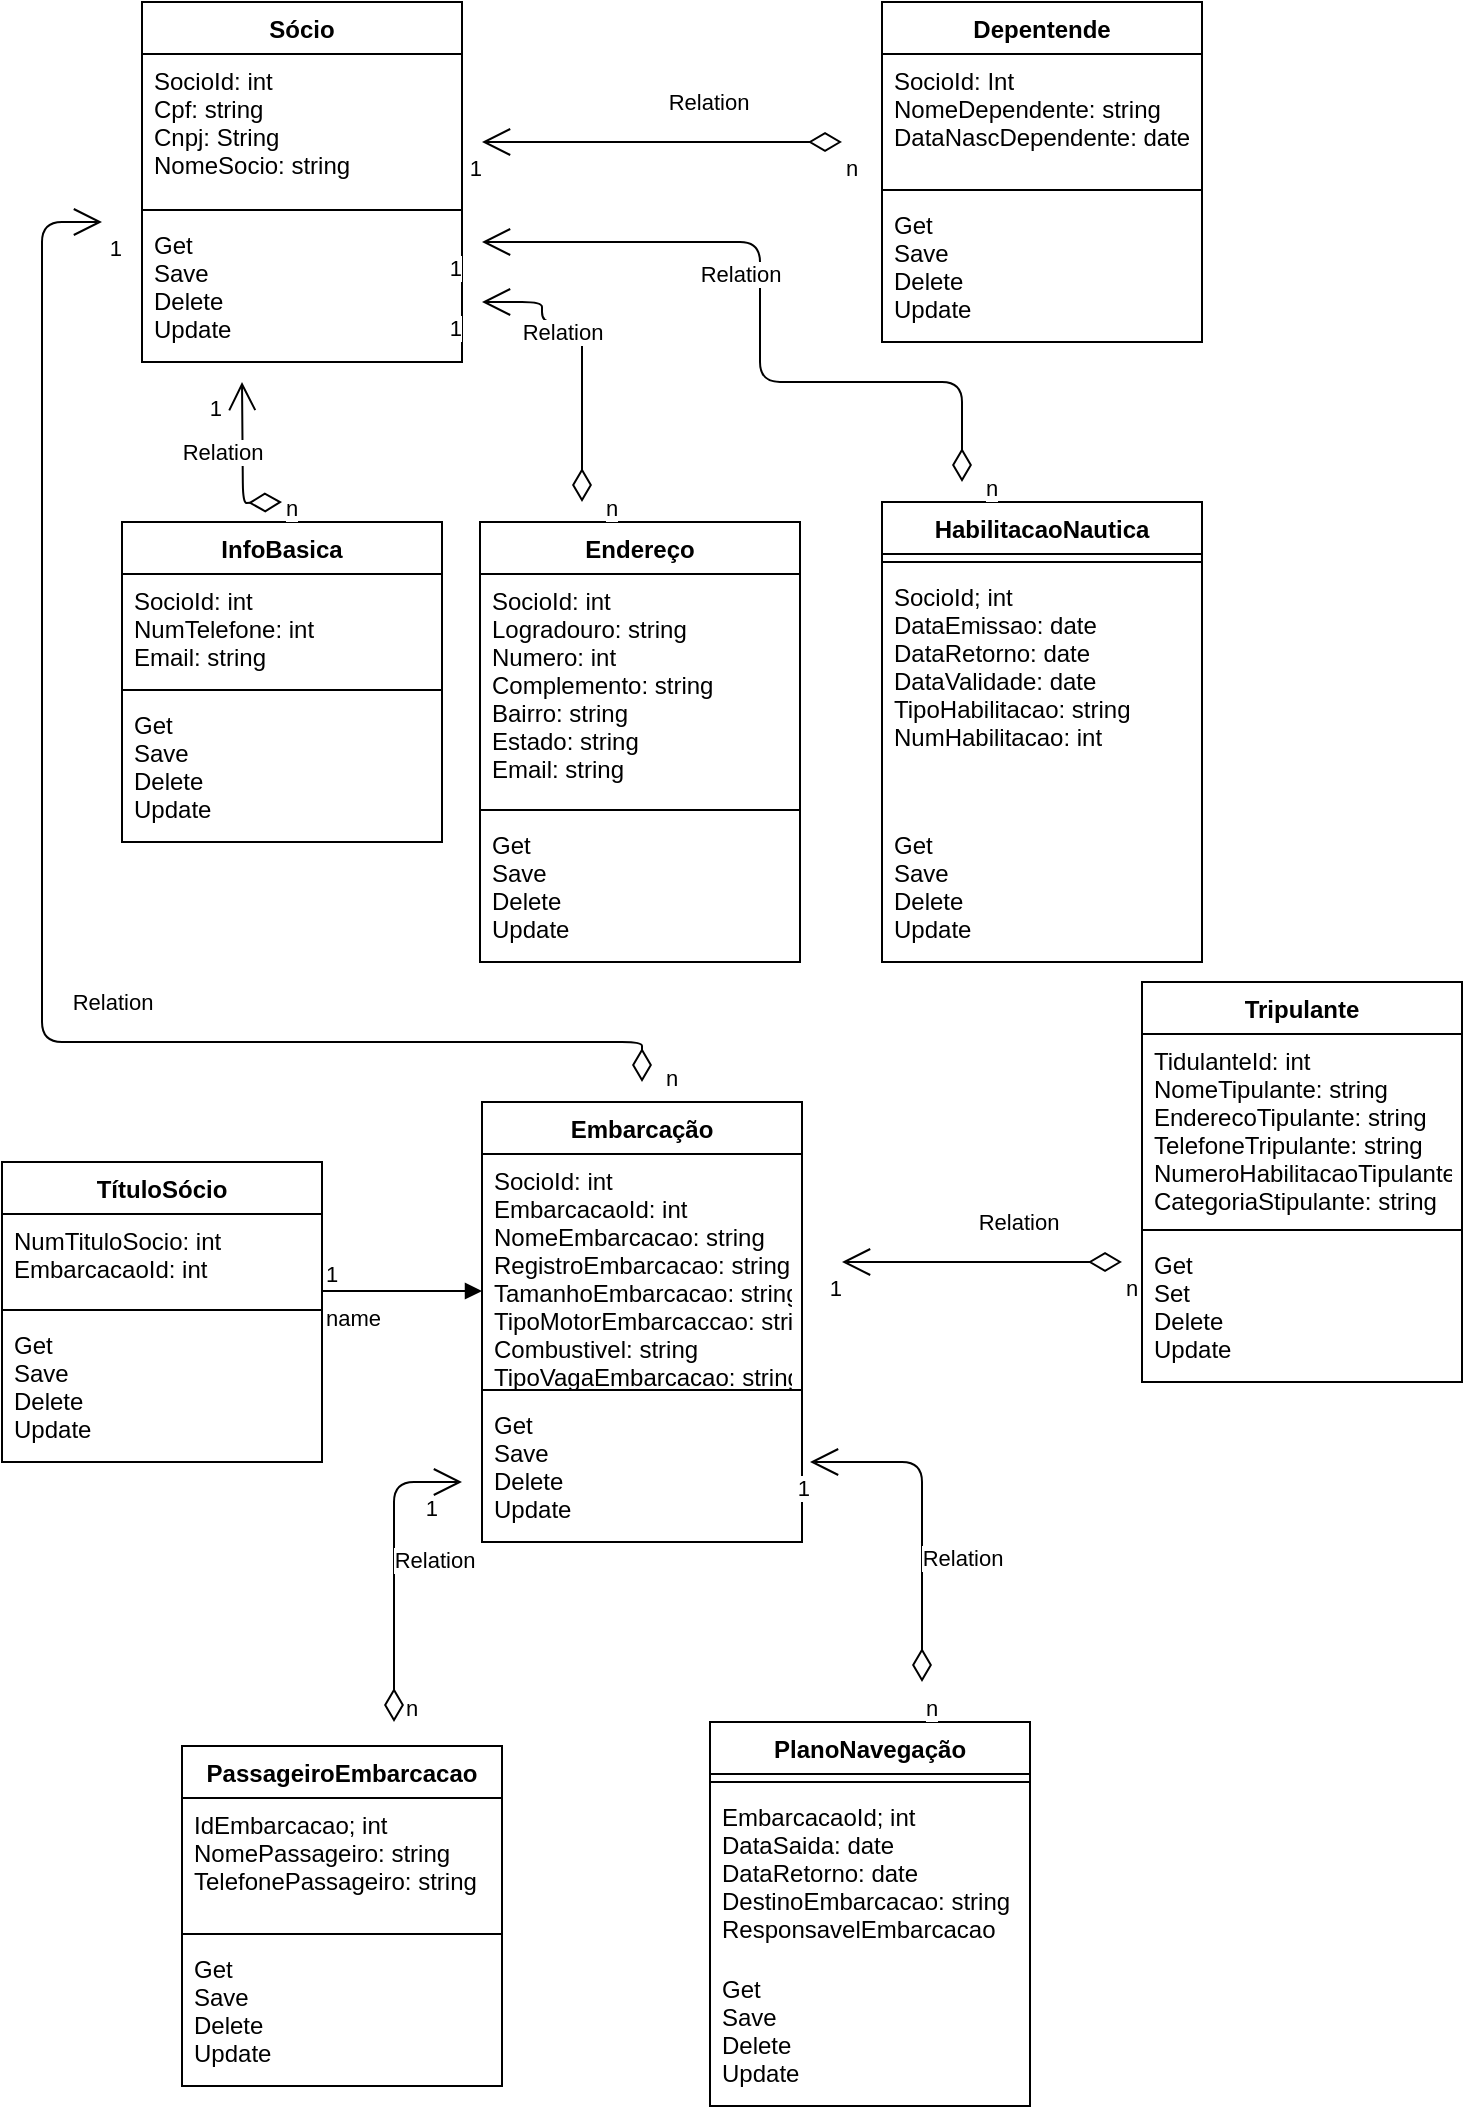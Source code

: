 <mxfile version="16.5.2" type="device"><diagram id="N-zDI2h08o9WMPXr2LXp" name="Page-1"><mxGraphModel dx="1182" dy="732" grid="1" gridSize="10" guides="1" tooltips="1" connect="1" arrows="1" fold="1" page="1" pageScale="1" pageWidth="827" pageHeight="1169" math="0" shadow="0"><root><mxCell id="0"/><mxCell id="1" parent="0"/><mxCell id="GSrarFKvxqZfaeV13eUj-8" value="Sócio" style="swimlane;fontStyle=1;align=center;verticalAlign=top;childLayout=stackLayout;horizontal=1;startSize=26;horizontalStack=0;resizeParent=1;resizeParentMax=0;resizeLast=0;collapsible=1;marginBottom=0;" parent="1" vertex="1"><mxGeometry x="130" y="60" width="160" height="180" as="geometry"/></mxCell><mxCell id="GSrarFKvxqZfaeV13eUj-9" value="SocioId: int&#10;Cpf: string&#10;Cnpj: String&#10;NomeSocio: string&#10;" style="text;strokeColor=none;fillColor=none;align=left;verticalAlign=top;spacingLeft=4;spacingRight=4;overflow=hidden;rotatable=0;points=[[0,0.5],[1,0.5]];portConstraint=eastwest;" parent="GSrarFKvxqZfaeV13eUj-8" vertex="1"><mxGeometry y="26" width="160" height="74" as="geometry"/></mxCell><mxCell id="GSrarFKvxqZfaeV13eUj-10" value="" style="line;strokeWidth=1;fillColor=none;align=left;verticalAlign=middle;spacingTop=-1;spacingLeft=3;spacingRight=3;rotatable=0;labelPosition=right;points=[];portConstraint=eastwest;" parent="GSrarFKvxqZfaeV13eUj-8" vertex="1"><mxGeometry y="100" width="160" height="8" as="geometry"/></mxCell><mxCell id="GSrarFKvxqZfaeV13eUj-11" value="Get&#10;Save&#10;Delete&#10;Update" style="text;strokeColor=none;fillColor=none;align=left;verticalAlign=top;spacingLeft=4;spacingRight=4;overflow=hidden;rotatable=0;points=[[0,0.5],[1,0.5]];portConstraint=eastwest;" parent="GSrarFKvxqZfaeV13eUj-8" vertex="1"><mxGeometry y="108" width="160" height="72" as="geometry"/></mxCell><mxCell id="GSrarFKvxqZfaeV13eUj-13" value="Tripulante" style="swimlane;fontStyle=1;align=center;verticalAlign=top;childLayout=stackLayout;horizontal=1;startSize=26;horizontalStack=0;resizeParent=1;resizeParentMax=0;resizeLast=0;collapsible=1;marginBottom=0;" parent="1" vertex="1"><mxGeometry x="630" y="550" width="160" height="200" as="geometry"/></mxCell><mxCell id="GSrarFKvxqZfaeV13eUj-14" value="TidulanteId: int&#10;NomeTipulante: string&#10;EnderecoTipulante: string&#10;TelefoneTripulante: string&#10;NumeroHabilitacaoTipulante: string&#10;CategoriaStipulante: string" style="text;strokeColor=none;fillColor=none;align=left;verticalAlign=top;spacingLeft=4;spacingRight=4;overflow=hidden;rotatable=0;points=[[0,0.5],[1,0.5]];portConstraint=eastwest;" parent="GSrarFKvxqZfaeV13eUj-13" vertex="1"><mxGeometry y="26" width="160" height="94" as="geometry"/></mxCell><mxCell id="GSrarFKvxqZfaeV13eUj-15" value="" style="line;strokeWidth=1;fillColor=none;align=left;verticalAlign=middle;spacingTop=-1;spacingLeft=3;spacingRight=3;rotatable=0;labelPosition=right;points=[];portConstraint=eastwest;" parent="GSrarFKvxqZfaeV13eUj-13" vertex="1"><mxGeometry y="120" width="160" height="8" as="geometry"/></mxCell><mxCell id="GSrarFKvxqZfaeV13eUj-16" value="Get&#10;Set&#10;Delete&#10;Update&#10;" style="text;strokeColor=none;fillColor=none;align=left;verticalAlign=top;spacingLeft=4;spacingRight=4;overflow=hidden;rotatable=0;points=[[0,0.5],[1,0.5]];portConstraint=eastwest;" parent="GSrarFKvxqZfaeV13eUj-13" vertex="1"><mxGeometry y="128" width="160" height="72" as="geometry"/></mxCell><mxCell id="GSrarFKvxqZfaeV13eUj-17" value="Depentende" style="swimlane;fontStyle=1;align=center;verticalAlign=top;childLayout=stackLayout;horizontal=1;startSize=26;horizontalStack=0;resizeParent=1;resizeParentMax=0;resizeLast=0;collapsible=1;marginBottom=0;" parent="1" vertex="1"><mxGeometry x="500" y="60" width="160" height="170" as="geometry"/></mxCell><mxCell id="GSrarFKvxqZfaeV13eUj-18" value="SocioId: Int&#10;NomeDependente: string&#10;DataNascDependente: date" style="text;strokeColor=none;fillColor=none;align=left;verticalAlign=top;spacingLeft=4;spacingRight=4;overflow=hidden;rotatable=0;points=[[0,0.5],[1,0.5]];portConstraint=eastwest;" parent="GSrarFKvxqZfaeV13eUj-17" vertex="1"><mxGeometry y="26" width="160" height="64" as="geometry"/></mxCell><mxCell id="GSrarFKvxqZfaeV13eUj-19" value="" style="line;strokeWidth=1;fillColor=none;align=left;verticalAlign=middle;spacingTop=-1;spacingLeft=3;spacingRight=3;rotatable=0;labelPosition=right;points=[];portConstraint=eastwest;" parent="GSrarFKvxqZfaeV13eUj-17" vertex="1"><mxGeometry y="90" width="160" height="8" as="geometry"/></mxCell><mxCell id="GSrarFKvxqZfaeV13eUj-20" value="Get&#10;Save&#10;Delete&#10;Update" style="text;strokeColor=none;fillColor=none;align=left;verticalAlign=top;spacingLeft=4;spacingRight=4;overflow=hidden;rotatable=0;points=[[0,0.5],[1,0.5]];portConstraint=eastwest;" parent="GSrarFKvxqZfaeV13eUj-17" vertex="1"><mxGeometry y="98" width="160" height="72" as="geometry"/></mxCell><mxCell id="GSrarFKvxqZfaeV13eUj-21" value="Embarcação" style="swimlane;fontStyle=1;align=center;verticalAlign=top;childLayout=stackLayout;horizontal=1;startSize=26;horizontalStack=0;resizeParent=1;resizeParentMax=0;resizeLast=0;collapsible=1;marginBottom=0;" parent="1" vertex="1"><mxGeometry x="300" y="610" width="160" height="220" as="geometry"/></mxCell><mxCell id="GSrarFKvxqZfaeV13eUj-22" value="SocioId: int&#10;EmbarcacaoId: int&#10;NomeEmbarcacao: string&#10;RegistroEmbarcacao: string&#10;TamanhoEmbarcacao: string&#10;TipoMotorEmbarcaccao: string&#10;Combustivel: string&#10;TipoVagaEmbarcacao: string&#10;" style="text;strokeColor=none;fillColor=none;align=left;verticalAlign=top;spacingLeft=4;spacingRight=4;overflow=hidden;rotatable=0;points=[[0,0.5],[1,0.5]];portConstraint=eastwest;" parent="GSrarFKvxqZfaeV13eUj-21" vertex="1"><mxGeometry y="26" width="160" height="114" as="geometry"/></mxCell><mxCell id="GSrarFKvxqZfaeV13eUj-23" value="" style="line;strokeWidth=1;fillColor=none;align=left;verticalAlign=middle;spacingTop=-1;spacingLeft=3;spacingRight=3;rotatable=0;labelPosition=right;points=[];portConstraint=eastwest;" parent="GSrarFKvxqZfaeV13eUj-21" vertex="1"><mxGeometry y="140" width="160" height="8" as="geometry"/></mxCell><mxCell id="GSrarFKvxqZfaeV13eUj-24" value="Get&#10;Save&#10;Delete&#10;Update" style="text;strokeColor=none;fillColor=none;align=left;verticalAlign=top;spacingLeft=4;spacingRight=4;overflow=hidden;rotatable=0;points=[[0,0.5],[1,0.5]];portConstraint=eastwest;" parent="GSrarFKvxqZfaeV13eUj-21" vertex="1"><mxGeometry y="148" width="160" height="72" as="geometry"/></mxCell><mxCell id="GSrarFKvxqZfaeV13eUj-29" value="TítuloSócio" style="swimlane;fontStyle=1;align=center;verticalAlign=top;childLayout=stackLayout;horizontal=1;startSize=26;horizontalStack=0;resizeParent=1;resizeParentMax=0;resizeLast=0;collapsible=1;marginBottom=0;" parent="1" vertex="1"><mxGeometry x="60" y="640" width="160" height="150" as="geometry"/></mxCell><mxCell id="GSrarFKvxqZfaeV13eUj-30" value="NumTituloSocio: int&#10;EmbarcacaoId: int" style="text;strokeColor=none;fillColor=none;align=left;verticalAlign=top;spacingLeft=4;spacingRight=4;overflow=hidden;rotatable=0;points=[[0,0.5],[1,0.5]];portConstraint=eastwest;" parent="GSrarFKvxqZfaeV13eUj-29" vertex="1"><mxGeometry y="26" width="160" height="44" as="geometry"/></mxCell><mxCell id="GSrarFKvxqZfaeV13eUj-31" value="" style="line;strokeWidth=1;fillColor=none;align=left;verticalAlign=middle;spacingTop=-1;spacingLeft=3;spacingRight=3;rotatable=0;labelPosition=right;points=[];portConstraint=eastwest;" parent="GSrarFKvxqZfaeV13eUj-29" vertex="1"><mxGeometry y="70" width="160" height="8" as="geometry"/></mxCell><mxCell id="GSrarFKvxqZfaeV13eUj-32" value="Get&#10;Save&#10;Delete&#10;Update" style="text;strokeColor=none;fillColor=none;align=left;verticalAlign=top;spacingLeft=4;spacingRight=4;overflow=hidden;rotatable=0;points=[[0,0.5],[1,0.5]];portConstraint=eastwest;" parent="GSrarFKvxqZfaeV13eUj-29" vertex="1"><mxGeometry y="78" width="160" height="72" as="geometry"/></mxCell><mxCell id="GSrarFKvxqZfaeV13eUj-33" value="PlanoNavegação" style="swimlane;fontStyle=1;align=center;verticalAlign=top;childLayout=stackLayout;horizontal=1;startSize=26;horizontalStack=0;resizeParent=1;resizeParentMax=0;resizeLast=0;collapsible=1;marginBottom=0;" parent="1" vertex="1"><mxGeometry x="414" y="920" width="160" height="192" as="geometry"/></mxCell><mxCell id="GSrarFKvxqZfaeV13eUj-35" value="" style="line;strokeWidth=1;fillColor=none;align=left;verticalAlign=middle;spacingTop=-1;spacingLeft=3;spacingRight=3;rotatable=0;labelPosition=right;points=[];portConstraint=eastwest;" parent="GSrarFKvxqZfaeV13eUj-33" vertex="1"><mxGeometry y="26" width="160" height="8" as="geometry"/></mxCell><mxCell id="GSrarFKvxqZfaeV13eUj-34" value="EmbarcacaoId; int&#10;DataSaida: date&#10;DataRetorno: date&#10;DestinoEmbarcacao: string&#10;ResponsavelEmbarcacao" style="text;strokeColor=none;fillColor=none;align=left;verticalAlign=top;spacingLeft=4;spacingRight=4;overflow=hidden;rotatable=0;points=[[0,0.5],[1,0.5]];portConstraint=eastwest;" parent="GSrarFKvxqZfaeV13eUj-33" vertex="1"><mxGeometry y="34" width="160" height="86" as="geometry"/></mxCell><mxCell id="GSrarFKvxqZfaeV13eUj-36" value="Get&#10;Save&#10;Delete&#10;Update&#10;" style="text;strokeColor=none;fillColor=none;align=left;verticalAlign=top;spacingLeft=4;spacingRight=4;overflow=hidden;rotatable=0;points=[[0,0.5],[1,0.5]];portConstraint=eastwest;" parent="GSrarFKvxqZfaeV13eUj-33" vertex="1"><mxGeometry y="120" width="160" height="72" as="geometry"/></mxCell><mxCell id="GSrarFKvxqZfaeV13eUj-37" value="PassageiroEmbarcacao" style="swimlane;fontStyle=1;align=center;verticalAlign=top;childLayout=stackLayout;horizontal=1;startSize=26;horizontalStack=0;resizeParent=1;resizeParentMax=0;resizeLast=0;collapsible=1;marginBottom=0;" parent="1" vertex="1"><mxGeometry x="150" y="932" width="160" height="170" as="geometry"/></mxCell><mxCell id="GSrarFKvxqZfaeV13eUj-38" value="IdEmbarcacao; int&#10;NomePassageiro: string&#10;TelefonePassageiro: string&#10;" style="text;strokeColor=none;fillColor=none;align=left;verticalAlign=top;spacingLeft=4;spacingRight=4;overflow=hidden;rotatable=0;points=[[0,0.5],[1,0.5]];portConstraint=eastwest;" parent="GSrarFKvxqZfaeV13eUj-37" vertex="1"><mxGeometry y="26" width="160" height="64" as="geometry"/></mxCell><mxCell id="GSrarFKvxqZfaeV13eUj-39" value="" style="line;strokeWidth=1;fillColor=none;align=left;verticalAlign=middle;spacingTop=-1;spacingLeft=3;spacingRight=3;rotatable=0;labelPosition=right;points=[];portConstraint=eastwest;" parent="GSrarFKvxqZfaeV13eUj-37" vertex="1"><mxGeometry y="90" width="160" height="8" as="geometry"/></mxCell><mxCell id="GSrarFKvxqZfaeV13eUj-40" value="Get&#10;Save&#10;Delete&#10;Update&#10;" style="text;strokeColor=none;fillColor=none;align=left;verticalAlign=top;spacingLeft=4;spacingRight=4;overflow=hidden;rotatable=0;points=[[0,0.5],[1,0.5]];portConstraint=eastwest;" parent="GSrarFKvxqZfaeV13eUj-37" vertex="1"><mxGeometry y="98" width="160" height="72" as="geometry"/></mxCell><mxCell id="GSrarFKvxqZfaeV13eUj-41" value="Relation" style="endArrow=open;html=1;endSize=12;startArrow=diamondThin;startSize=14;startFill=0;edgeStyle=orthogonalEdgeStyle;" parent="1" edge="1"><mxGeometry x="-0.25" y="-20" relative="1" as="geometry"><mxPoint x="620" y="690" as="sourcePoint"/><mxPoint x="480" y="690" as="targetPoint"/><mxPoint as="offset"/></mxGeometry></mxCell><mxCell id="GSrarFKvxqZfaeV13eUj-42" value="n" style="edgeLabel;resizable=0;html=1;align=left;verticalAlign=top;" parent="GSrarFKvxqZfaeV13eUj-41" connectable="0" vertex="1"><mxGeometry x="-1" relative="1" as="geometry"/></mxCell><mxCell id="GSrarFKvxqZfaeV13eUj-43" value="1" style="edgeLabel;resizable=0;html=1;align=right;verticalAlign=top;" parent="GSrarFKvxqZfaeV13eUj-41" connectable="0" vertex="1"><mxGeometry x="1" relative="1" as="geometry"/></mxCell><mxCell id="GSrarFKvxqZfaeV13eUj-44" value="Relation" style="endArrow=open;html=1;endSize=12;startArrow=diamondThin;startSize=14;startFill=0;edgeStyle=orthogonalEdgeStyle;" parent="1" edge="1"><mxGeometry x="-0.25" y="-20" relative="1" as="geometry"><mxPoint x="480" y="130" as="sourcePoint"/><mxPoint x="300" y="130" as="targetPoint"/><mxPoint as="offset"/></mxGeometry></mxCell><mxCell id="GSrarFKvxqZfaeV13eUj-45" value="n" style="edgeLabel;resizable=0;html=1;align=left;verticalAlign=top;" parent="GSrarFKvxqZfaeV13eUj-44" connectable="0" vertex="1"><mxGeometry x="-1" relative="1" as="geometry"/></mxCell><mxCell id="GSrarFKvxqZfaeV13eUj-46" value="1" style="edgeLabel;resizable=0;html=1;align=right;verticalAlign=top;" parent="GSrarFKvxqZfaeV13eUj-44" connectable="0" vertex="1"><mxGeometry x="1" relative="1" as="geometry"/></mxCell><mxCell id="GSrarFKvxqZfaeV13eUj-47" value="Relation" style="endArrow=open;html=1;endSize=12;startArrow=diamondThin;startSize=14;startFill=0;edgeStyle=orthogonalEdgeStyle;" parent="1" edge="1"><mxGeometry x="0.059" y="-20" relative="1" as="geometry"><mxPoint x="256" y="920" as="sourcePoint"/><mxPoint x="290" y="800" as="targetPoint"/><mxPoint as="offset"/><Array as="points"><mxPoint x="256" y="870"/><mxPoint x="256" y="870"/></Array></mxGeometry></mxCell><mxCell id="GSrarFKvxqZfaeV13eUj-48" value="n" style="edgeLabel;resizable=0;html=1;align=left;verticalAlign=top;" parent="GSrarFKvxqZfaeV13eUj-47" connectable="0" vertex="1"><mxGeometry x="-1" relative="1" as="geometry"><mxPoint x="4" y="-20" as="offset"/></mxGeometry></mxCell><mxCell id="GSrarFKvxqZfaeV13eUj-49" value="1" style="edgeLabel;resizable=0;html=1;align=right;verticalAlign=top;" parent="GSrarFKvxqZfaeV13eUj-47" connectable="0" vertex="1"><mxGeometry x="1" relative="1" as="geometry"><mxPoint x="-12" as="offset"/></mxGeometry></mxCell><mxCell id="yonW7QbdId_mwrLJXAEU-1" value="InfoBasica" style="swimlane;fontStyle=1;align=center;verticalAlign=top;childLayout=stackLayout;horizontal=1;startSize=26;horizontalStack=0;resizeParent=1;resizeParentMax=0;resizeLast=0;collapsible=1;marginBottom=0;" parent="1" vertex="1"><mxGeometry x="120" y="320" width="160" height="160" as="geometry"/></mxCell><mxCell id="yonW7QbdId_mwrLJXAEU-2" value="SocioId: int&#10;NumTelefone: int&#10;Email: string" style="text;strokeColor=none;fillColor=none;align=left;verticalAlign=top;spacingLeft=4;spacingRight=4;overflow=hidden;rotatable=0;points=[[0,0.5],[1,0.5]];portConstraint=eastwest;" parent="yonW7QbdId_mwrLJXAEU-1" vertex="1"><mxGeometry y="26" width="160" height="54" as="geometry"/></mxCell><mxCell id="yonW7QbdId_mwrLJXAEU-3" value="" style="line;strokeWidth=1;fillColor=none;align=left;verticalAlign=middle;spacingTop=-1;spacingLeft=3;spacingRight=3;rotatable=0;labelPosition=right;points=[];portConstraint=eastwest;" parent="yonW7QbdId_mwrLJXAEU-1" vertex="1"><mxGeometry y="80" width="160" height="8" as="geometry"/></mxCell><mxCell id="yonW7QbdId_mwrLJXAEU-4" value="Get&#10;Save&#10;Delete&#10;Update" style="text;strokeColor=none;fillColor=none;align=left;verticalAlign=top;spacingLeft=4;spacingRight=4;overflow=hidden;rotatable=0;points=[[0,0.5],[1,0.5]];portConstraint=eastwest;" parent="yonW7QbdId_mwrLJXAEU-1" vertex="1"><mxGeometry y="88" width="160" height="72" as="geometry"/></mxCell><mxCell id="yonW7QbdId_mwrLJXAEU-5" value="Endereço" style="swimlane;fontStyle=1;align=center;verticalAlign=top;childLayout=stackLayout;horizontal=1;startSize=26;horizontalStack=0;resizeParent=1;resizeParentMax=0;resizeLast=0;collapsible=1;marginBottom=0;" parent="1" vertex="1"><mxGeometry x="299" y="320" width="160" height="220" as="geometry"/></mxCell><mxCell id="yonW7QbdId_mwrLJXAEU-6" value="SocioId: int&#10;Logradouro: string&#10;Numero: int&#10;Complemento: string&#10;Bairro: string&#10;Estado: string&#10;Email: string" style="text;strokeColor=none;fillColor=none;align=left;verticalAlign=top;spacingLeft=4;spacingRight=4;overflow=hidden;rotatable=0;points=[[0,0.5],[1,0.5]];portConstraint=eastwest;" parent="yonW7QbdId_mwrLJXAEU-5" vertex="1"><mxGeometry y="26" width="160" height="114" as="geometry"/></mxCell><mxCell id="yonW7QbdId_mwrLJXAEU-7" value="" style="line;strokeWidth=1;fillColor=none;align=left;verticalAlign=middle;spacingTop=-1;spacingLeft=3;spacingRight=3;rotatable=0;labelPosition=right;points=[];portConstraint=eastwest;" parent="yonW7QbdId_mwrLJXAEU-5" vertex="1"><mxGeometry y="140" width="160" height="8" as="geometry"/></mxCell><mxCell id="yonW7QbdId_mwrLJXAEU-8" value="Get&#10;Save&#10;Delete&#10;Update" style="text;strokeColor=none;fillColor=none;align=left;verticalAlign=top;spacingLeft=4;spacingRight=4;overflow=hidden;rotatable=0;points=[[0,0.5],[1,0.5]];portConstraint=eastwest;" parent="yonW7QbdId_mwrLJXAEU-5" vertex="1"><mxGeometry y="148" width="160" height="72" as="geometry"/></mxCell><mxCell id="yonW7QbdId_mwrLJXAEU-9" value="Relation" style="endArrow=open;html=1;endSize=12;startArrow=diamondThin;startSize=14;startFill=0;edgeStyle=orthogonalEdgeStyle;" parent="1" edge="1"><mxGeometry x="0.143" y="10" relative="1" as="geometry"><mxPoint x="200" y="310" as="sourcePoint"/><mxPoint x="180" y="250" as="targetPoint"/><mxPoint as="offset"/></mxGeometry></mxCell><mxCell id="yonW7QbdId_mwrLJXAEU-10" value="n" style="edgeLabel;resizable=0;html=1;align=left;verticalAlign=top;" parent="yonW7QbdId_mwrLJXAEU-9" connectable="0" vertex="1"><mxGeometry x="-1" relative="1" as="geometry"><mxPoint y="-10" as="offset"/></mxGeometry></mxCell><mxCell id="yonW7QbdId_mwrLJXAEU-11" value="1" style="edgeLabel;resizable=0;html=1;align=right;verticalAlign=top;" parent="yonW7QbdId_mwrLJXAEU-9" connectable="0" vertex="1"><mxGeometry x="1" relative="1" as="geometry"><mxPoint x="-10" as="offset"/></mxGeometry></mxCell><mxCell id="yonW7QbdId_mwrLJXAEU-12" value="Relation" style="endArrow=open;html=1;endSize=12;startArrow=diamondThin;startSize=14;startFill=0;edgeStyle=orthogonalEdgeStyle;" parent="1" edge="1"><mxGeometry x="0.143" y="10" relative="1" as="geometry"><mxPoint x="350" y="310" as="sourcePoint"/><mxPoint x="300" y="210" as="targetPoint"/><mxPoint as="offset"/><Array as="points"><mxPoint x="350" y="220"/><mxPoint x="330" y="220"/></Array></mxGeometry></mxCell><mxCell id="yonW7QbdId_mwrLJXAEU-13" value="n" style="edgeLabel;resizable=0;html=1;align=left;verticalAlign=top;" parent="yonW7QbdId_mwrLJXAEU-12" connectable="0" vertex="1"><mxGeometry x="-1" relative="1" as="geometry"><mxPoint x="10" y="-10" as="offset"/></mxGeometry></mxCell><mxCell id="yonW7QbdId_mwrLJXAEU-14" value="1" style="edgeLabel;resizable=0;html=1;align=right;verticalAlign=top;" parent="yonW7QbdId_mwrLJXAEU-12" connectable="0" vertex="1"><mxGeometry x="1" relative="1" as="geometry"><mxPoint x="-10" as="offset"/></mxGeometry></mxCell><mxCell id="yonW7QbdId_mwrLJXAEU-15" value="name" style="endArrow=block;endFill=1;html=1;edgeStyle=orthogonalEdgeStyle;align=left;verticalAlign=top;rounded=0;" parent="1" edge="1"><mxGeometry x="-1" relative="1" as="geometry"><mxPoint x="220" y="704.5" as="sourcePoint"/><mxPoint x="300" y="704.5" as="targetPoint"/></mxGeometry></mxCell><mxCell id="yonW7QbdId_mwrLJXAEU-16" value="1" style="edgeLabel;resizable=0;html=1;align=left;verticalAlign=bottom;" parent="yonW7QbdId_mwrLJXAEU-15" connectable="0" vertex="1"><mxGeometry x="-1" relative="1" as="geometry"/></mxCell><mxCell id="yonW7QbdId_mwrLJXAEU-17" value="Relation" style="endArrow=open;html=1;endSize=12;startArrow=diamondThin;startSize=14;startFill=0;edgeStyle=orthogonalEdgeStyle;" parent="1" edge="1"><mxGeometry x="-0.25" y="-20" relative="1" as="geometry"><mxPoint x="380" y="600" as="sourcePoint"/><mxPoint x="110" y="170" as="targetPoint"/><mxPoint as="offset"/><Array as="points"><mxPoint x="380" y="580"/><mxPoint x="80" y="580"/><mxPoint x="80" y="170"/></Array></mxGeometry></mxCell><mxCell id="yonW7QbdId_mwrLJXAEU-18" value="n" style="edgeLabel;resizable=0;html=1;align=left;verticalAlign=top;" parent="yonW7QbdId_mwrLJXAEU-17" connectable="0" vertex="1"><mxGeometry x="-1" relative="1" as="geometry"><mxPoint x="10" y="-15" as="offset"/></mxGeometry></mxCell><mxCell id="yonW7QbdId_mwrLJXAEU-19" value="1" style="edgeLabel;resizable=0;html=1;align=right;verticalAlign=top;" parent="yonW7QbdId_mwrLJXAEU-17" connectable="0" vertex="1"><mxGeometry x="1" relative="1" as="geometry"><mxPoint x="10" as="offset"/></mxGeometry></mxCell><mxCell id="wWQGB3UH11cCzpXun5G0-1" value="HabilitacaoNautica" style="swimlane;fontStyle=1;align=center;verticalAlign=top;childLayout=stackLayout;horizontal=1;startSize=26;horizontalStack=0;resizeParent=1;resizeParentMax=0;resizeLast=0;collapsible=1;marginBottom=0;" vertex="1" parent="1"><mxGeometry x="500" y="310" width="160" height="230" as="geometry"/></mxCell><mxCell id="wWQGB3UH11cCzpXun5G0-2" value="" style="line;strokeWidth=1;fillColor=none;align=left;verticalAlign=middle;spacingTop=-1;spacingLeft=3;spacingRight=3;rotatable=0;labelPosition=right;points=[];portConstraint=eastwest;" vertex="1" parent="wWQGB3UH11cCzpXun5G0-1"><mxGeometry y="26" width="160" height="8" as="geometry"/></mxCell><mxCell id="wWQGB3UH11cCzpXun5G0-4" value="SocioId; int&#10;DataEmissao: date&#10;DataRetorno: date&#10;DataValidade: date&#10;TipoHabilitacao: string&#10;NumHabilitacao: int" style="text;strokeColor=none;fillColor=none;align=left;verticalAlign=top;spacingLeft=4;spacingRight=4;overflow=hidden;rotatable=0;points=[[0,0.5],[1,0.5]];portConstraint=eastwest;" vertex="1" parent="wWQGB3UH11cCzpXun5G0-1"><mxGeometry y="34" width="160" height="124" as="geometry"/></mxCell><mxCell id="wWQGB3UH11cCzpXun5G0-3" value="Get&#10;Save&#10;Delete&#10;Update&#10;" style="text;strokeColor=none;fillColor=none;align=left;verticalAlign=top;spacingLeft=4;spacingRight=4;overflow=hidden;rotatable=0;points=[[0,0.5],[1,0.5]];portConstraint=eastwest;" vertex="1" parent="wWQGB3UH11cCzpXun5G0-1"><mxGeometry y="158" width="160" height="72" as="geometry"/></mxCell><mxCell id="wWQGB3UH11cCzpXun5G0-8" value="Relation" style="endArrow=open;html=1;endSize=12;startArrow=diamondThin;startSize=14;startFill=0;edgeStyle=orthogonalEdgeStyle;" edge="1" parent="1"><mxGeometry x="-0.25" y="-20" relative="1" as="geometry"><mxPoint x="520" y="900" as="sourcePoint"/><mxPoint x="464" y="790" as="targetPoint"/><mxPoint as="offset"/><Array as="points"><mxPoint x="520" y="790"/></Array></mxGeometry></mxCell><mxCell id="wWQGB3UH11cCzpXun5G0-9" value="n" style="edgeLabel;resizable=0;html=1;align=left;verticalAlign=top;" connectable="0" vertex="1" parent="wWQGB3UH11cCzpXun5G0-8"><mxGeometry x="-1" relative="1" as="geometry"/></mxCell><mxCell id="wWQGB3UH11cCzpXun5G0-10" value="1" style="edgeLabel;resizable=0;html=1;align=right;verticalAlign=top;" connectable="0" vertex="1" parent="wWQGB3UH11cCzpXun5G0-8"><mxGeometry x="1" relative="1" as="geometry"/></mxCell><mxCell id="wWQGB3UH11cCzpXun5G0-11" value="Relation" style="endArrow=open;html=1;endSize=12;startArrow=diamondThin;startSize=14;startFill=0;edgeStyle=orthogonalEdgeStyle;" edge="1" parent="1"><mxGeometry x="0.143" y="10" relative="1" as="geometry"><mxPoint x="540" y="300" as="sourcePoint"/><mxPoint x="300" y="180" as="targetPoint"/><mxPoint as="offset"/><Array as="points"><mxPoint x="540" y="250"/><mxPoint x="439" y="250"/><mxPoint x="439" y="180"/></Array></mxGeometry></mxCell><mxCell id="wWQGB3UH11cCzpXun5G0-12" value="n" style="edgeLabel;resizable=0;html=1;align=left;verticalAlign=top;" connectable="0" vertex="1" parent="wWQGB3UH11cCzpXun5G0-11"><mxGeometry x="-1" relative="1" as="geometry"><mxPoint x="10" y="-10" as="offset"/></mxGeometry></mxCell><mxCell id="wWQGB3UH11cCzpXun5G0-13" value="1" style="edgeLabel;resizable=0;html=1;align=right;verticalAlign=top;" connectable="0" vertex="1" parent="wWQGB3UH11cCzpXun5G0-11"><mxGeometry x="1" relative="1" as="geometry"><mxPoint x="-10" as="offset"/></mxGeometry></mxCell></root></mxGraphModel></diagram></mxfile>